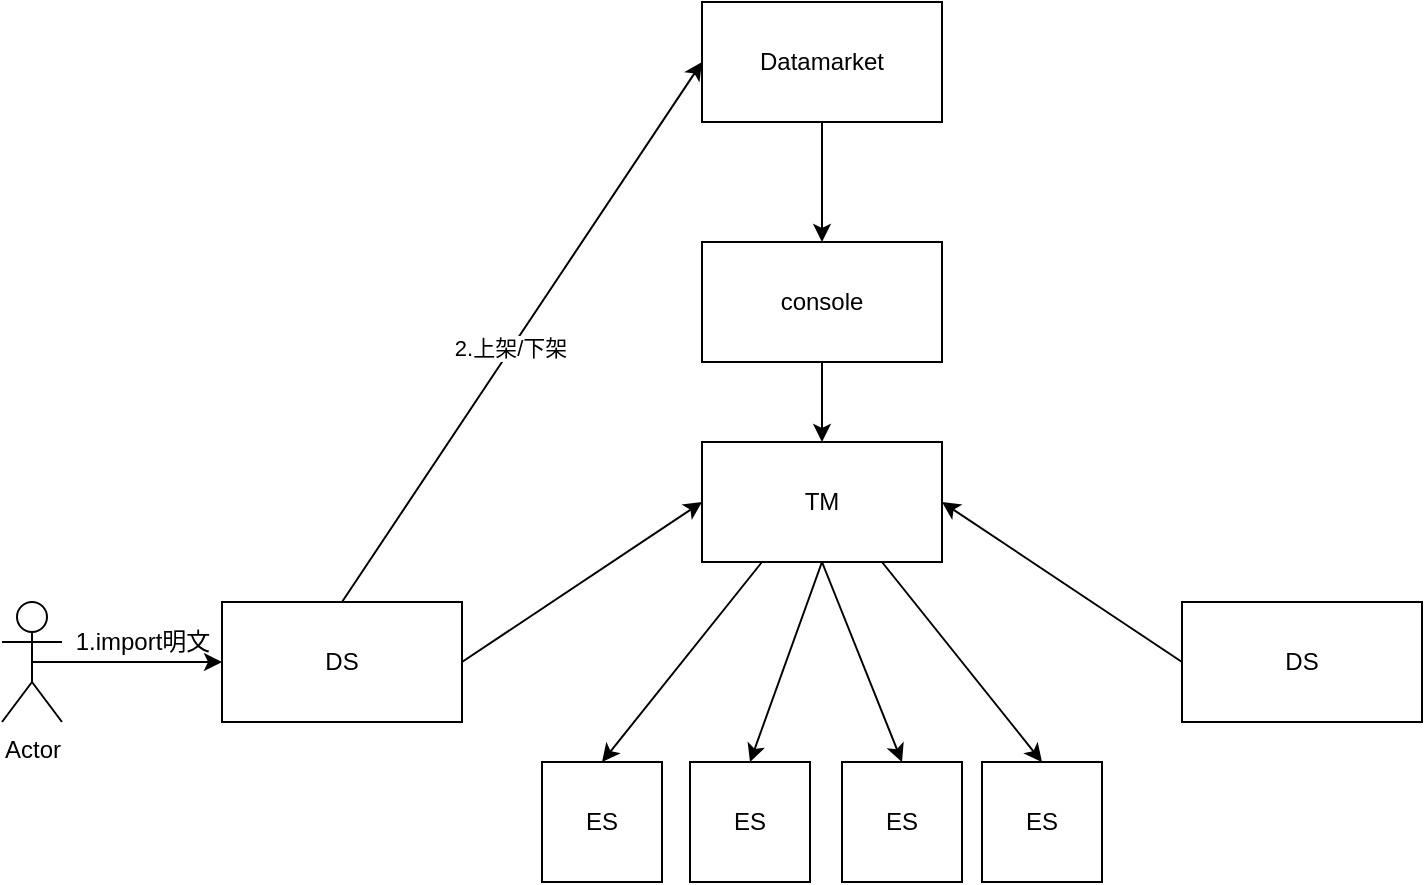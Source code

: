 <mxfile version="12.9.11" type="github"><diagram id="OBpz-HxGuRN2mtiWmTwj" name="Page-1"><mxGraphModel dx="988" dy="596" grid="1" gridSize="10" guides="1" tooltips="1" connect="1" arrows="1" fold="1" page="1" pageScale="1" pageWidth="827" pageHeight="1169" math="0" shadow="0"><root><mxCell id="0"/><mxCell id="1" parent="0"/><mxCell id="ubIFbfM6RXI0TAhfLppu-1" value="DS" style="rounded=0;whiteSpace=wrap;html=1;" vertex="1" parent="1"><mxGeometry x="120" y="320" width="120" height="60" as="geometry"/></mxCell><mxCell id="ubIFbfM6RXI0TAhfLppu-2" value="TM" style="rounded=0;whiteSpace=wrap;html=1;" vertex="1" parent="1"><mxGeometry x="360" y="240" width="120" height="60" as="geometry"/></mxCell><mxCell id="ubIFbfM6RXI0TAhfLppu-3" value="ES" style="rounded=0;whiteSpace=wrap;html=1;" vertex="1" parent="1"><mxGeometry x="280" y="400" width="60" height="60" as="geometry"/></mxCell><mxCell id="ubIFbfM6RXI0TAhfLppu-4" value="ES" style="rounded=0;whiteSpace=wrap;html=1;" vertex="1" parent="1"><mxGeometry x="500" y="400" width="60" height="60" as="geometry"/></mxCell><mxCell id="ubIFbfM6RXI0TAhfLppu-5" value="ES" style="rounded=0;whiteSpace=wrap;html=1;" vertex="1" parent="1"><mxGeometry x="354" y="400" width="60" height="60" as="geometry"/></mxCell><mxCell id="ubIFbfM6RXI0TAhfLppu-6" value="ES" style="rounded=0;whiteSpace=wrap;html=1;" vertex="1" parent="1"><mxGeometry x="430" y="400" width="60" height="60" as="geometry"/></mxCell><mxCell id="ubIFbfM6RXI0TAhfLppu-7" value="DS" style="rounded=0;whiteSpace=wrap;html=1;" vertex="1" parent="1"><mxGeometry x="600" y="320" width="120" height="60" as="geometry"/></mxCell><mxCell id="ubIFbfM6RXI0TAhfLppu-8" value="console" style="rounded=0;whiteSpace=wrap;html=1;" vertex="1" parent="1"><mxGeometry x="360" y="140" width="120" height="60" as="geometry"/></mxCell><mxCell id="ubIFbfM6RXI0TAhfLppu-9" value="Datamarket" style="rounded=0;whiteSpace=wrap;html=1;" vertex="1" parent="1"><mxGeometry x="360" y="20" width="120" height="60" as="geometry"/></mxCell><mxCell id="ubIFbfM6RXI0TAhfLppu-10" value="" style="endArrow=classic;html=1;exitX=0.5;exitY=0;exitDx=0;exitDy=0;entryX=0;entryY=0.5;entryDx=0;entryDy=0;" edge="1" parent="1" source="ubIFbfM6RXI0TAhfLppu-1" target="ubIFbfM6RXI0TAhfLppu-9"><mxGeometry width="50" height="50" relative="1" as="geometry"><mxPoint x="360" y="310" as="sourcePoint"/><mxPoint x="410" y="260" as="targetPoint"/></mxGeometry></mxCell><mxCell id="ubIFbfM6RXI0TAhfLppu-14" value="2.上架/下架" style="edgeLabel;html=1;align=center;verticalAlign=middle;resizable=0;points=[];" vertex="1" connectable="0" parent="ubIFbfM6RXI0TAhfLppu-10"><mxGeometry x="-0.064" y="1" relative="1" as="geometry"><mxPoint as="offset"/></mxGeometry></mxCell><mxCell id="ubIFbfM6RXI0TAhfLppu-11" value="Actor" style="shape=umlActor;verticalLabelPosition=bottom;labelBackgroundColor=#ffffff;verticalAlign=top;html=1;outlineConnect=0;" vertex="1" parent="1"><mxGeometry x="10" y="320" width="30" height="60" as="geometry"/></mxCell><mxCell id="ubIFbfM6RXI0TAhfLppu-12" value="" style="endArrow=classic;html=1;exitX=0.5;exitY=0.5;exitDx=0;exitDy=0;exitPerimeter=0;entryX=0;entryY=0.5;entryDx=0;entryDy=0;" edge="1" parent="1" source="ubIFbfM6RXI0TAhfLppu-11" target="ubIFbfM6RXI0TAhfLppu-1"><mxGeometry width="50" height="50" relative="1" as="geometry"><mxPoint x="360" y="310" as="sourcePoint"/><mxPoint x="410" y="260" as="targetPoint"/></mxGeometry></mxCell><mxCell id="ubIFbfM6RXI0TAhfLppu-13" value="1.import明文" style="text;html=1;align=center;verticalAlign=middle;resizable=0;points=[];autosize=1;" vertex="1" parent="1"><mxGeometry x="40" y="330" width="80" height="20" as="geometry"/></mxCell><mxCell id="ubIFbfM6RXI0TAhfLppu-15" value="" style="endArrow=classic;html=1;entryX=0.5;entryY=0;entryDx=0;entryDy=0;exitX=0.25;exitY=1;exitDx=0;exitDy=0;" edge="1" parent="1" source="ubIFbfM6RXI0TAhfLppu-2" target="ubIFbfM6RXI0TAhfLppu-3"><mxGeometry width="50" height="50" relative="1" as="geometry"><mxPoint x="360" y="300" as="sourcePoint"/><mxPoint x="410" y="250" as="targetPoint"/></mxGeometry></mxCell><mxCell id="ubIFbfM6RXI0TAhfLppu-16" value="" style="endArrow=classic;html=1;entryX=0.5;entryY=0;entryDx=0;entryDy=0;exitX=0.75;exitY=1;exitDx=0;exitDy=0;" edge="1" parent="1" source="ubIFbfM6RXI0TAhfLppu-2" target="ubIFbfM6RXI0TAhfLppu-4"><mxGeometry width="50" height="50" relative="1" as="geometry"><mxPoint x="360" y="300" as="sourcePoint"/><mxPoint x="410" y="250" as="targetPoint"/></mxGeometry></mxCell><mxCell id="ubIFbfM6RXI0TAhfLppu-17" value="" style="endArrow=classic;html=1;entryX=0.5;entryY=0;entryDx=0;entryDy=0;exitX=0.5;exitY=1;exitDx=0;exitDy=0;" edge="1" parent="1" source="ubIFbfM6RXI0TAhfLppu-2" target="ubIFbfM6RXI0TAhfLppu-5"><mxGeometry width="50" height="50" relative="1" as="geometry"><mxPoint x="360" y="300" as="sourcePoint"/><mxPoint x="410" y="250" as="targetPoint"/></mxGeometry></mxCell><mxCell id="ubIFbfM6RXI0TAhfLppu-18" value="" style="endArrow=classic;html=1;entryX=0.5;entryY=0;entryDx=0;entryDy=0;exitX=0.5;exitY=1;exitDx=0;exitDy=0;" edge="1" parent="1" source="ubIFbfM6RXI0TAhfLppu-2" target="ubIFbfM6RXI0TAhfLppu-6"><mxGeometry width="50" height="50" relative="1" as="geometry"><mxPoint x="360" y="300" as="sourcePoint"/><mxPoint x="410" y="250" as="targetPoint"/></mxGeometry></mxCell><mxCell id="ubIFbfM6RXI0TAhfLppu-19" value="" style="endArrow=classic;html=1;entryX=0.5;entryY=0;entryDx=0;entryDy=0;exitX=0.5;exitY=1;exitDx=0;exitDy=0;" edge="1" parent="1" source="ubIFbfM6RXI0TAhfLppu-8" target="ubIFbfM6RXI0TAhfLppu-2"><mxGeometry width="50" height="50" relative="1" as="geometry"><mxPoint x="360" y="300" as="sourcePoint"/><mxPoint x="410" y="250" as="targetPoint"/></mxGeometry></mxCell><mxCell id="ubIFbfM6RXI0TAhfLppu-20" value="" style="endArrow=classic;html=1;entryX=0.5;entryY=0;entryDx=0;entryDy=0;exitX=0.5;exitY=1;exitDx=0;exitDy=0;" edge="1" parent="1" source="ubIFbfM6RXI0TAhfLppu-9" target="ubIFbfM6RXI0TAhfLppu-8"><mxGeometry width="50" height="50" relative="1" as="geometry"><mxPoint x="360" y="300" as="sourcePoint"/><mxPoint x="410" y="250" as="targetPoint"/></mxGeometry></mxCell><mxCell id="ubIFbfM6RXI0TAhfLppu-21" value="" style="endArrow=classic;html=1;exitX=1;exitY=0.5;exitDx=0;exitDy=0;entryX=0;entryY=0.5;entryDx=0;entryDy=0;" edge="1" parent="1" source="ubIFbfM6RXI0TAhfLppu-1" target="ubIFbfM6RXI0TAhfLppu-2"><mxGeometry width="50" height="50" relative="1" as="geometry"><mxPoint x="360" y="300" as="sourcePoint"/><mxPoint x="410" y="250" as="targetPoint"/></mxGeometry></mxCell><mxCell id="ubIFbfM6RXI0TAhfLppu-22" value="" style="endArrow=classic;html=1;exitX=0;exitY=0.5;exitDx=0;exitDy=0;entryX=1;entryY=0.5;entryDx=0;entryDy=0;" edge="1" parent="1" source="ubIFbfM6RXI0TAhfLppu-7" target="ubIFbfM6RXI0TAhfLppu-2"><mxGeometry width="50" height="50" relative="1" as="geometry"><mxPoint x="360" y="300" as="sourcePoint"/><mxPoint x="410" y="250" as="targetPoint"/></mxGeometry></mxCell></root></mxGraphModel></diagram></mxfile>